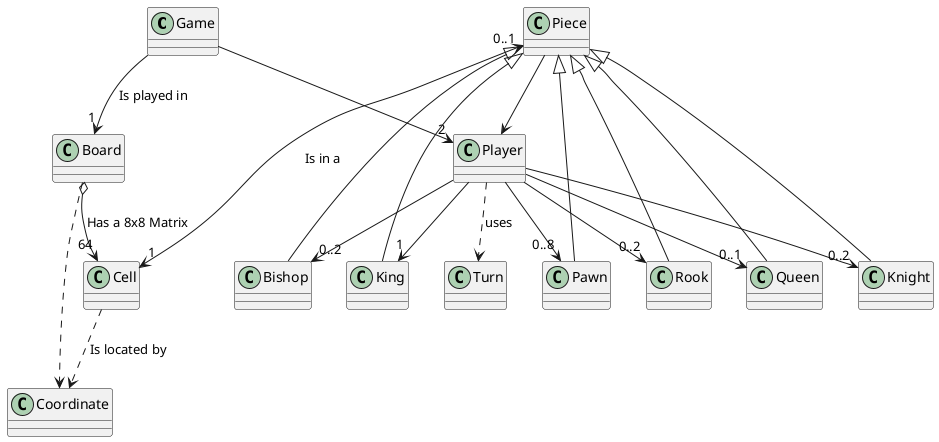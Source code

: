 PlayerWhite
PlayerBlack
King
Queen
Rook
Knight
Bishop
Pawn

@startuml

Game --> "2" Player
Game --> "1" Board : Is played in
Piece <|-- King
Piece <|-- Queen
Piece <|-- Rook
Piece <|-- Knight
Piece <|-- Bishop
Piece <|-- Pawn

Piece --> Player
Piece "0..1" <--> "1" Cell : Is in a
Player --> "1" King
Player --> "0..1" Queen
Player --> "0..2" Rook
Player --> "0..2" Knight
Player --> "0..2" Bishop
Player --> "0..8" Pawn
Player ..> Turn : uses
Cell ..> Coordinate : Is located by
Board o--> "64" Cell : Has a 8x8 Matrix
Board ..> Coordinate

@enduml